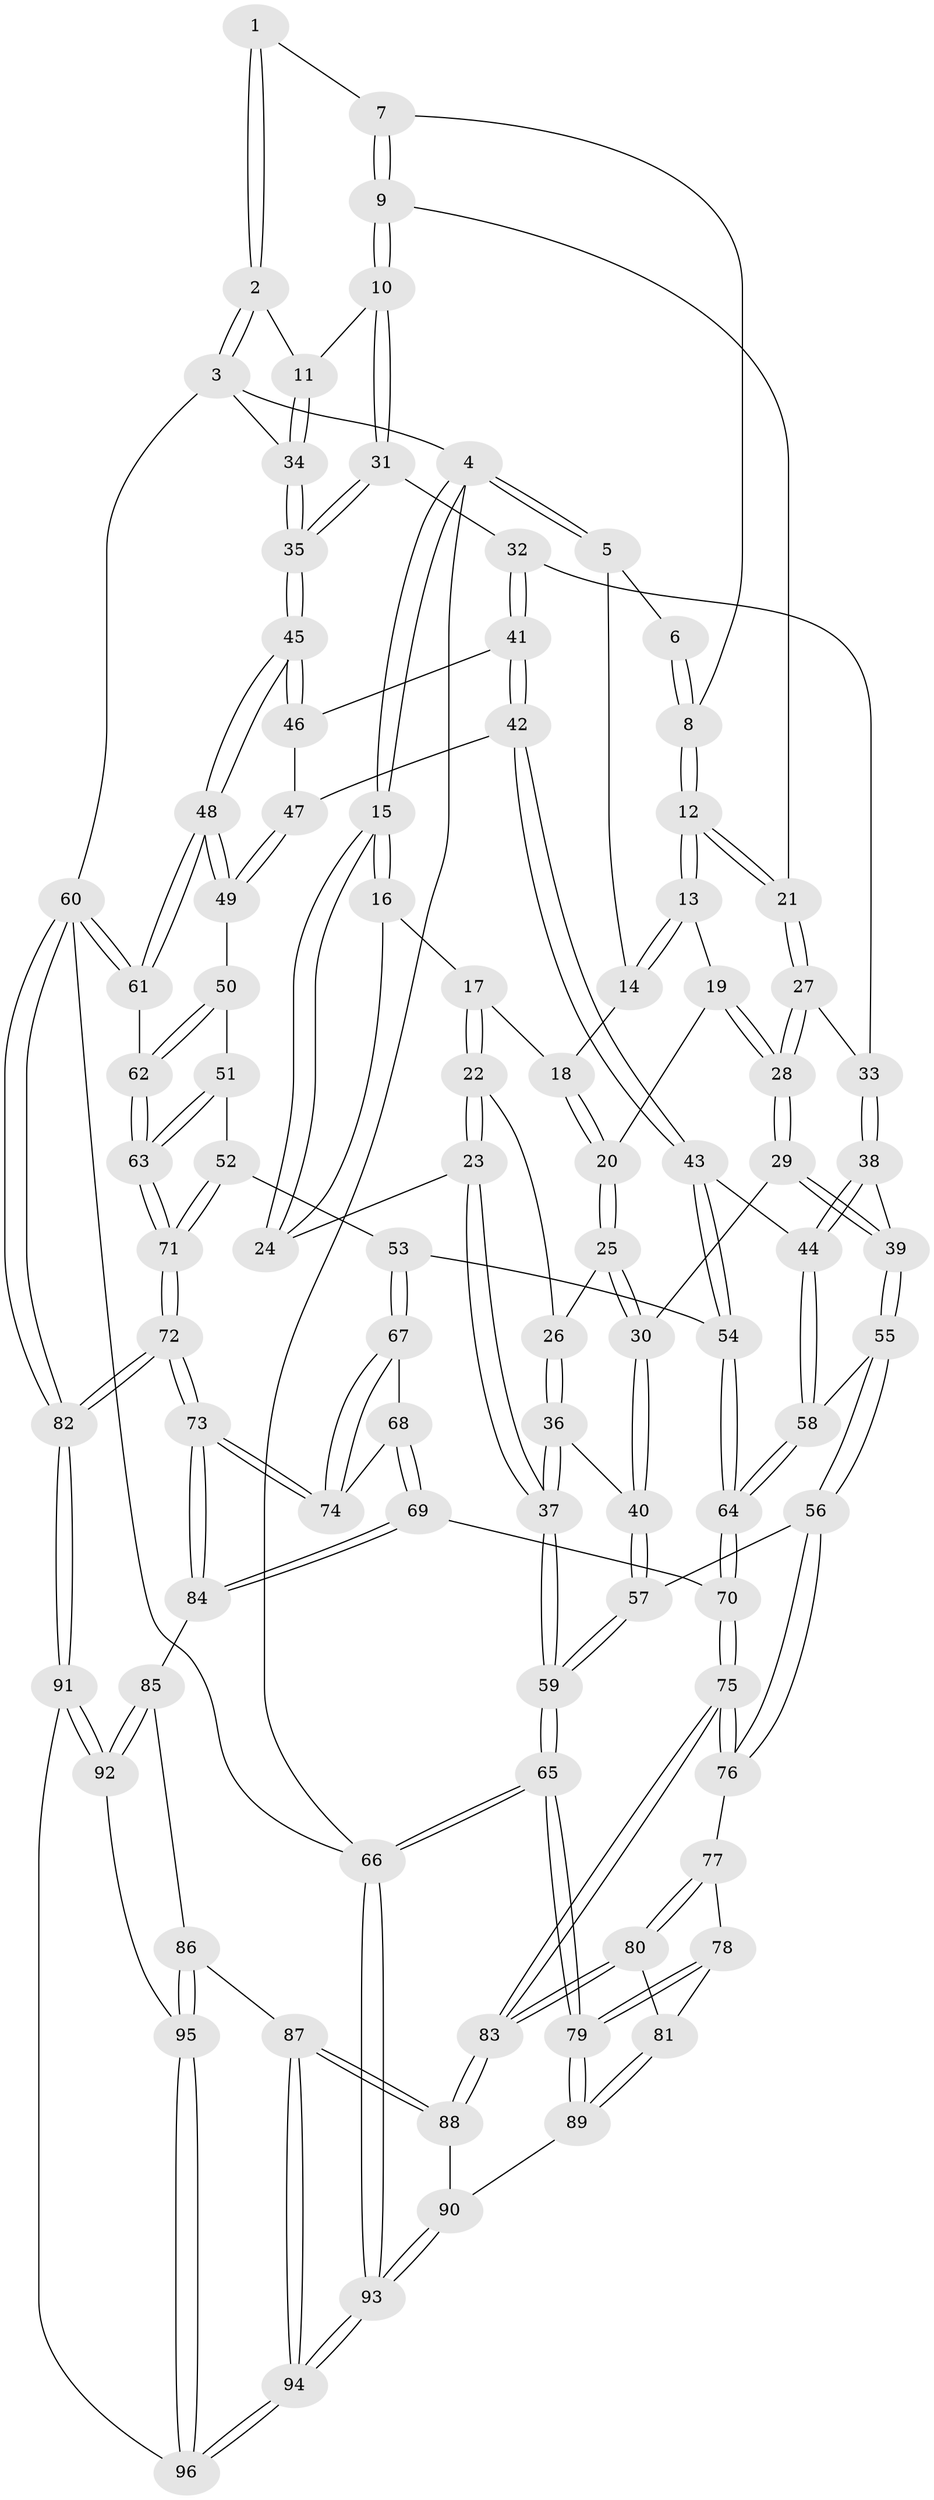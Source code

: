 // Generated by graph-tools (version 1.1) at 2025/17/03/09/25 04:17:02]
// undirected, 96 vertices, 237 edges
graph export_dot {
graph [start="1"]
  node [color=gray90,style=filled];
  1 [pos="+0.5917361077424601+0"];
  2 [pos="+1+0"];
  3 [pos="+1+0"];
  4 [pos="+0+0"];
  5 [pos="+0.310460703712669+0"];
  6 [pos="+0.44227606281386217+0"];
  7 [pos="+0.6304788461716768+0"];
  8 [pos="+0.5281643524099287+0.12939617951037585"];
  9 [pos="+0.7232854444757008+0.17303413353253763"];
  10 [pos="+0.746368050444544+0.1784055518335455"];
  11 [pos="+0.7545382509932613+0.17318466998977014"];
  12 [pos="+0.5277900260668567+0.16628947533317961"];
  13 [pos="+0.47131403579074926+0.1664308895622623"];
  14 [pos="+0.29711414761344485+0"];
  15 [pos="+0+0"];
  16 [pos="+0.10152398020886308+0.11163987622022474"];
  17 [pos="+0.18137699278742975+0.11494130014293077"];
  18 [pos="+0.2689104914199519+0"];
  19 [pos="+0.4400543125481467+0.18802236904609862"];
  20 [pos="+0.36757316449597166+0.2215745019566555"];
  21 [pos="+0.6033321825347101+0.2112256217256806"];
  22 [pos="+0.19010225621917048+0.1869028867460645"];
  23 [pos="+0+0.4121630786460715"];
  24 [pos="+0+0.34580681755201614"];
  25 [pos="+0.31341036454405335+0.3036130055577388"];
  26 [pos="+0.2666943909063797+0.29288687887164266"];
  27 [pos="+0.6026790638955373+0.21301315596819595"];
  28 [pos="+0.48530763047258224+0.3813023055664683"];
  29 [pos="+0.46309822337720496+0.4227187697263612"];
  30 [pos="+0.3831722736378798+0.40289671500551794"];
  31 [pos="+0.7769432261741853+0.26291427886536295"];
  32 [pos="+0.7711369362556202+0.36968921193443466"];
  33 [pos="+0.6451782858609353+0.3822619342888412"];
  34 [pos="+1+0.2869627432890953"];
  35 [pos="+1+0.3891321356713318"];
  36 [pos="+0.14401773620897193+0.37892058436435333"];
  37 [pos="+0+0.4319314934962293"];
  38 [pos="+0.572139295324186+0.4639594909377477"];
  39 [pos="+0.4683456682863948+0.42873661725359263"];
  40 [pos="+0.2741906141197937+0.5156212129033012"];
  41 [pos="+0.7810854585751953+0.3952344009165167"];
  42 [pos="+0.7594878597990821+0.4738566912444847"];
  43 [pos="+0.6891973532569963+0.5652823650254424"];
  44 [pos="+0.6513777785622421+0.5460168533528489"];
  45 [pos="+1+0.40879489767034793"];
  46 [pos="+0.9237344107836927+0.41864043010468077"];
  47 [pos="+0.8467518167081938+0.5066343345190951"];
  48 [pos="+1+0.4381324489227024"];
  49 [pos="+0.8928765387164143+0.560385423606622"];
  50 [pos="+0.8518627701964658+0.6171991233614663"];
  51 [pos="+0.8462030757943987+0.6195427931561731"];
  52 [pos="+0.7239300892258653+0.6138214707104648"];
  53 [pos="+0.7055697500496084+0.6029875637445419"];
  54 [pos="+0.7005774016959614+0.5943138768955414"];
  55 [pos="+0.44377222853416864+0.6185343762615763"];
  56 [pos="+0.2620037774561289+0.628217210779604"];
  57 [pos="+0.2441488994895706+0.5938072362426898"];
  58 [pos="+0.4703724774862197+0.6493368623636515"];
  59 [pos="+0+0.5105003777563658"];
  60 [pos="+1+1"];
  61 [pos="+1+0.5522938623912823"];
  62 [pos="+0.9396249823474149+0.666506725469126"];
  63 [pos="+0.8888127872374113+0.9215385004101209"];
  64 [pos="+0.4870582256517226+0.7071927360258474"];
  65 [pos="+0+0.7504293965067366"];
  66 [pos="+0+1"];
  67 [pos="+0.6849709907702437+0.6414501837420027"];
  68 [pos="+0.5440761076411968+0.7471527810063489"];
  69 [pos="+0.5121302346372183+0.749152032520103"];
  70 [pos="+0.48789304750806806+0.7174503783985761"];
  71 [pos="+0.8841067380987713+1"];
  72 [pos="+0.896489333690225+1"];
  73 [pos="+0.779334167161288+0.9864622651112781"];
  74 [pos="+0.6559385013485776+0.7824548608935923"];
  75 [pos="+0.3112985234737975+0.7825695812206312"];
  76 [pos="+0.25695154543455856+0.6966596186946817"];
  77 [pos="+0.22746152368463024+0.7116691574373141"];
  78 [pos="+0.1400161731635846+0.7343400936694923"];
  79 [pos="+0+0.7586908194479"];
  80 [pos="+0.16475245115975143+0.8309702603645969"];
  81 [pos="+0.163215875896579+0.8318039684373015"];
  82 [pos="+0.9466085914701623+1"];
  83 [pos="+0.3128879552764266+0.8386792158836307"];
  84 [pos="+0.5093766802408245+0.8119742056669733"];
  85 [pos="+0.4970796404956046+0.8287952375311337"];
  86 [pos="+0.33092032616626704+0.8751605380812552"];
  87 [pos="+0.3201445764921418+0.8694544134570551"];
  88 [pos="+0.32009617189307954+0.8693810410231323"];
  89 [pos="+0.15365976586538244+0.8399002444253325"];
  90 [pos="+0.16723332333911514+0.9073425139269602"];
  91 [pos="+0.6746865349005856+1"];
  92 [pos="+0.4940572556429177+0.9460770306531597"];
  93 [pos="+0+1"];
  94 [pos="+0.06643027710427374+1"];
  95 [pos="+0.36044842449606757+0.9106529159474988"];
  96 [pos="+0.42414198790989666+1"];
  1 -- 2;
  1 -- 2;
  1 -- 7;
  2 -- 3;
  2 -- 3;
  2 -- 11;
  3 -- 4;
  3 -- 34;
  3 -- 60;
  4 -- 5;
  4 -- 5;
  4 -- 15;
  4 -- 15;
  4 -- 66;
  5 -- 6;
  5 -- 14;
  6 -- 8;
  6 -- 8;
  7 -- 8;
  7 -- 9;
  7 -- 9;
  8 -- 12;
  8 -- 12;
  9 -- 10;
  9 -- 10;
  9 -- 21;
  10 -- 11;
  10 -- 31;
  10 -- 31;
  11 -- 34;
  11 -- 34;
  12 -- 13;
  12 -- 13;
  12 -- 21;
  12 -- 21;
  13 -- 14;
  13 -- 14;
  13 -- 19;
  14 -- 18;
  15 -- 16;
  15 -- 16;
  15 -- 24;
  15 -- 24;
  16 -- 17;
  16 -- 24;
  17 -- 18;
  17 -- 22;
  17 -- 22;
  18 -- 20;
  18 -- 20;
  19 -- 20;
  19 -- 28;
  19 -- 28;
  20 -- 25;
  20 -- 25;
  21 -- 27;
  21 -- 27;
  22 -- 23;
  22 -- 23;
  22 -- 26;
  23 -- 24;
  23 -- 37;
  23 -- 37;
  25 -- 26;
  25 -- 30;
  25 -- 30;
  26 -- 36;
  26 -- 36;
  27 -- 28;
  27 -- 28;
  27 -- 33;
  28 -- 29;
  28 -- 29;
  29 -- 30;
  29 -- 39;
  29 -- 39;
  30 -- 40;
  30 -- 40;
  31 -- 32;
  31 -- 35;
  31 -- 35;
  32 -- 33;
  32 -- 41;
  32 -- 41;
  33 -- 38;
  33 -- 38;
  34 -- 35;
  34 -- 35;
  35 -- 45;
  35 -- 45;
  36 -- 37;
  36 -- 37;
  36 -- 40;
  37 -- 59;
  37 -- 59;
  38 -- 39;
  38 -- 44;
  38 -- 44;
  39 -- 55;
  39 -- 55;
  40 -- 57;
  40 -- 57;
  41 -- 42;
  41 -- 42;
  41 -- 46;
  42 -- 43;
  42 -- 43;
  42 -- 47;
  43 -- 44;
  43 -- 54;
  43 -- 54;
  44 -- 58;
  44 -- 58;
  45 -- 46;
  45 -- 46;
  45 -- 48;
  45 -- 48;
  46 -- 47;
  47 -- 49;
  47 -- 49;
  48 -- 49;
  48 -- 49;
  48 -- 61;
  48 -- 61;
  49 -- 50;
  50 -- 51;
  50 -- 62;
  50 -- 62;
  51 -- 52;
  51 -- 63;
  51 -- 63;
  52 -- 53;
  52 -- 71;
  52 -- 71;
  53 -- 54;
  53 -- 67;
  53 -- 67;
  54 -- 64;
  54 -- 64;
  55 -- 56;
  55 -- 56;
  55 -- 58;
  56 -- 57;
  56 -- 76;
  56 -- 76;
  57 -- 59;
  57 -- 59;
  58 -- 64;
  58 -- 64;
  59 -- 65;
  59 -- 65;
  60 -- 61;
  60 -- 61;
  60 -- 82;
  60 -- 82;
  60 -- 66;
  61 -- 62;
  62 -- 63;
  62 -- 63;
  63 -- 71;
  63 -- 71;
  64 -- 70;
  64 -- 70;
  65 -- 66;
  65 -- 66;
  65 -- 79;
  65 -- 79;
  66 -- 93;
  66 -- 93;
  67 -- 68;
  67 -- 74;
  67 -- 74;
  68 -- 69;
  68 -- 69;
  68 -- 74;
  69 -- 70;
  69 -- 84;
  69 -- 84;
  70 -- 75;
  70 -- 75;
  71 -- 72;
  71 -- 72;
  72 -- 73;
  72 -- 73;
  72 -- 82;
  72 -- 82;
  73 -- 74;
  73 -- 74;
  73 -- 84;
  73 -- 84;
  75 -- 76;
  75 -- 76;
  75 -- 83;
  75 -- 83;
  76 -- 77;
  77 -- 78;
  77 -- 80;
  77 -- 80;
  78 -- 79;
  78 -- 79;
  78 -- 81;
  79 -- 89;
  79 -- 89;
  80 -- 81;
  80 -- 83;
  80 -- 83;
  81 -- 89;
  81 -- 89;
  82 -- 91;
  82 -- 91;
  83 -- 88;
  83 -- 88;
  84 -- 85;
  85 -- 86;
  85 -- 92;
  85 -- 92;
  86 -- 87;
  86 -- 95;
  86 -- 95;
  87 -- 88;
  87 -- 88;
  87 -- 94;
  87 -- 94;
  88 -- 90;
  89 -- 90;
  90 -- 93;
  90 -- 93;
  91 -- 92;
  91 -- 92;
  91 -- 96;
  92 -- 95;
  93 -- 94;
  93 -- 94;
  94 -- 96;
  94 -- 96;
  95 -- 96;
  95 -- 96;
}
